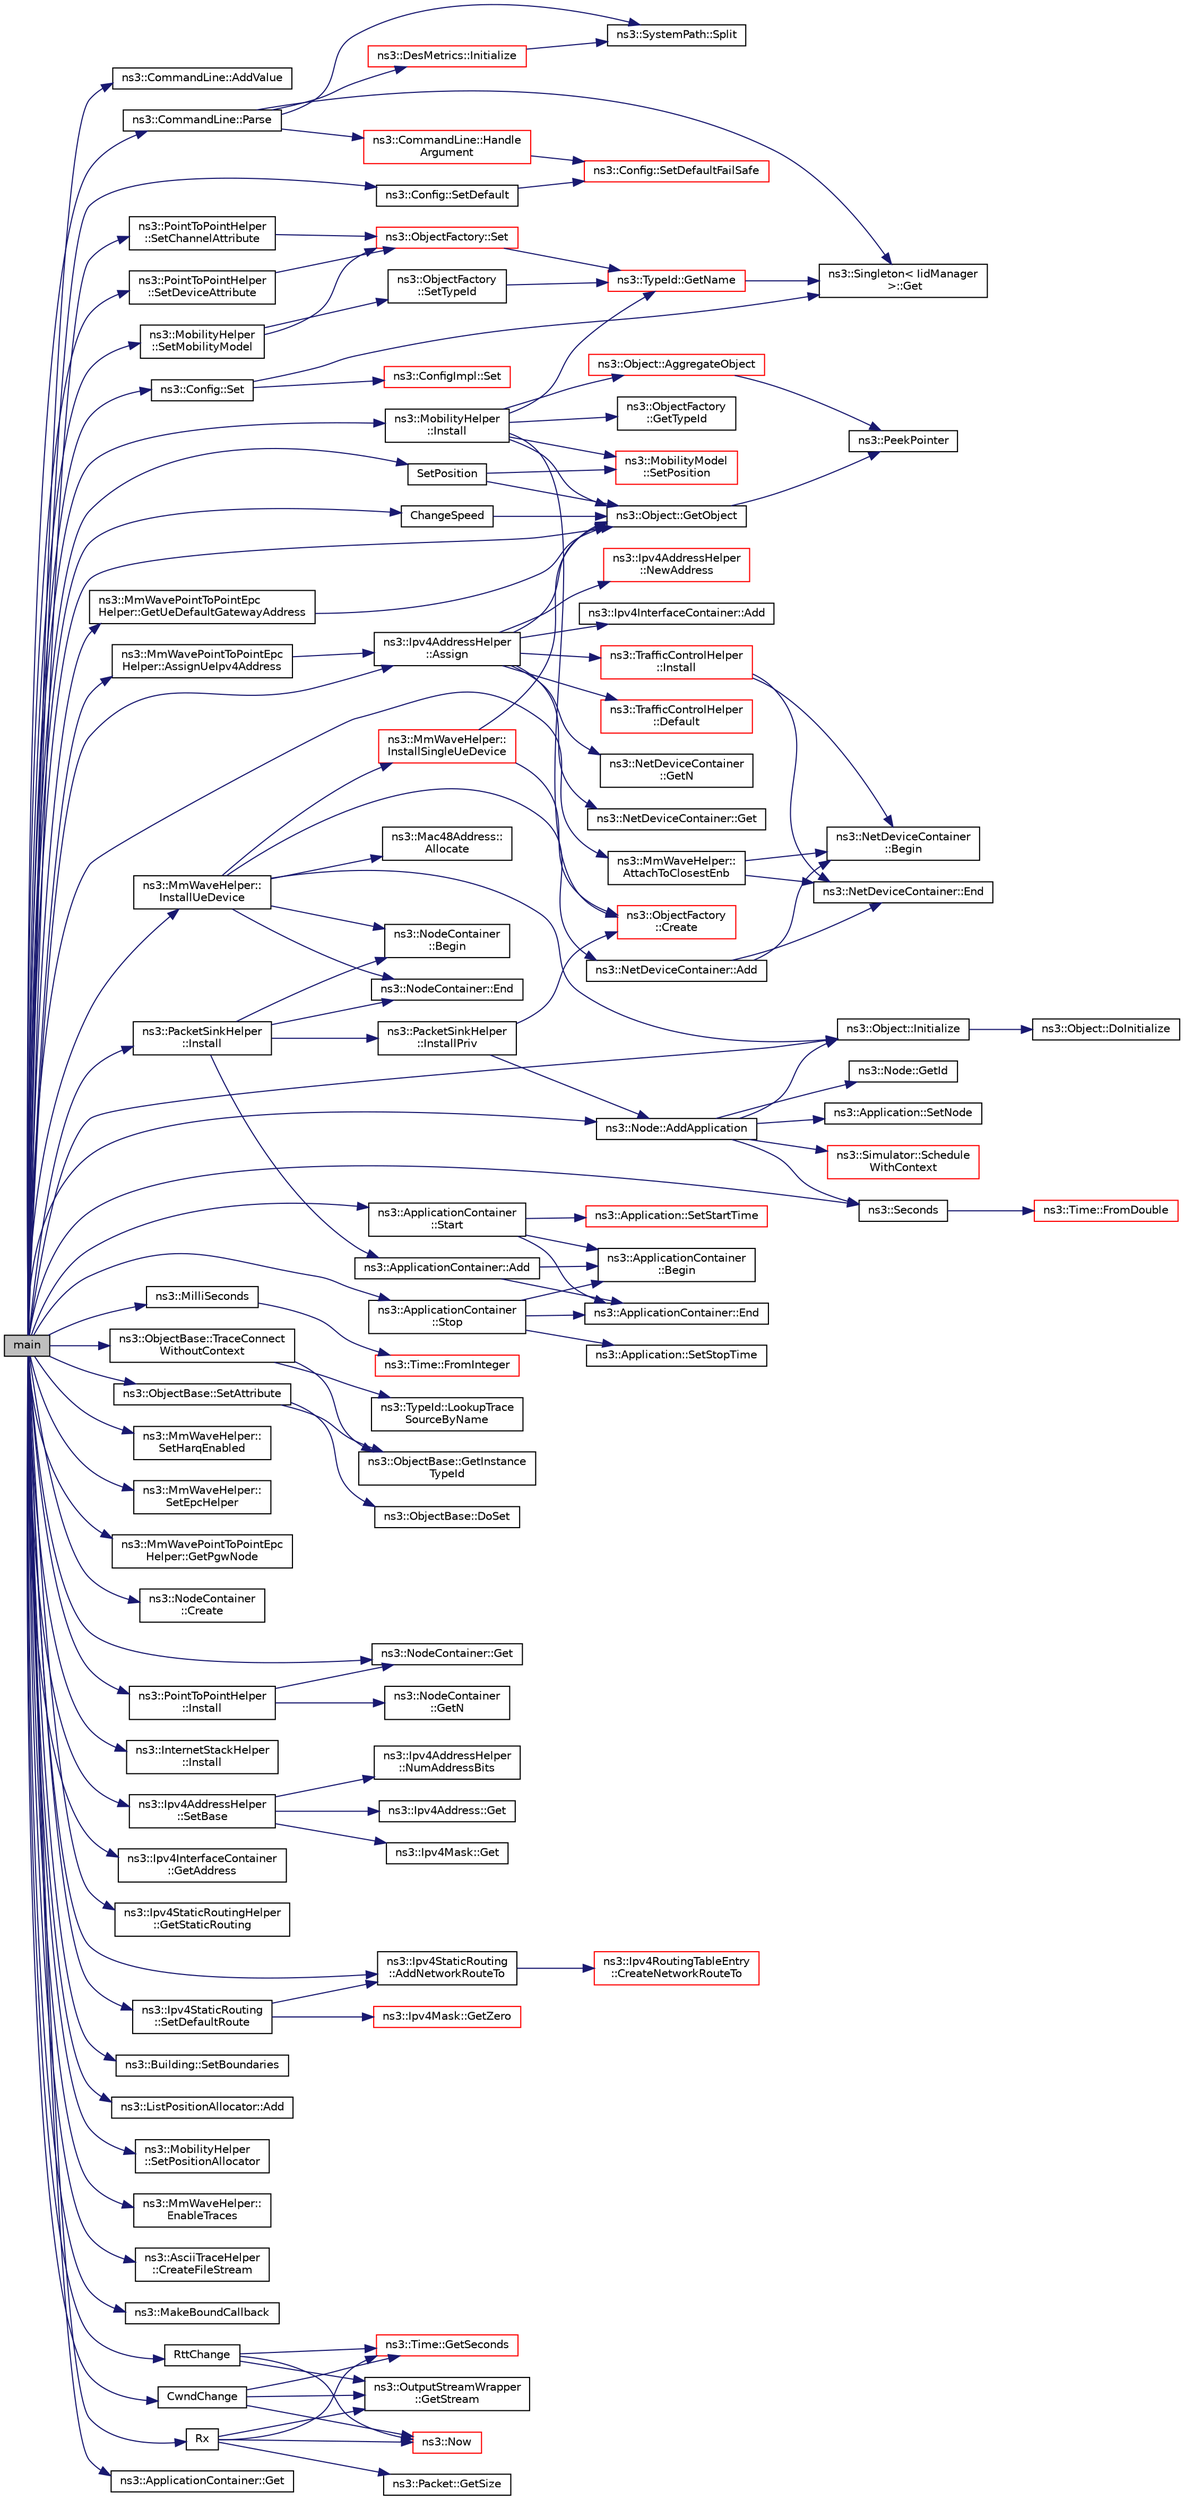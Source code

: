 digraph "main"
{
  edge [fontname="Helvetica",fontsize="10",labelfontname="Helvetica",labelfontsize="10"];
  node [fontname="Helvetica",fontsize="10",shape=record];
  rankdir="LR";
  Node1 [label="main",height=0.2,width=0.4,color="black", fillcolor="grey75", style="filled", fontcolor="black"];
  Node1 -> Node2 [color="midnightblue",fontsize="10",style="solid"];
  Node2 [label="ns3::CommandLine::AddValue",height=0.2,width=0.4,color="black", fillcolor="white", style="filled",URL="$dc/d87/classns3_1_1CommandLine.html#addcfb546c7ad4c8bd0965654d55beb8e"];
  Node1 -> Node3 [color="midnightblue",fontsize="10",style="solid"];
  Node3 [label="ns3::CommandLine::Parse",height=0.2,width=0.4,color="black", fillcolor="white", style="filled",URL="$dc/d87/classns3_1_1CommandLine.html#a5c10b85b3207e5ecb48d907966923156"];
  Node3 -> Node4 [color="midnightblue",fontsize="10",style="solid"];
  Node4 [label="ns3::SystemPath::Split",height=0.2,width=0.4,color="black", fillcolor="white", style="filled",URL="$d0/dde/group__systempath.html#ga523072e05da63b63113d1bea840edf1a"];
  Node3 -> Node5 [color="midnightblue",fontsize="10",style="solid"];
  Node5 [label="ns3::CommandLine::Handle\lArgument",height=0.2,width=0.4,color="red", fillcolor="white", style="filled",URL="$dc/d87/classns3_1_1CommandLine.html#a527b83304a3c713f3e84711a8a2185a7"];
  Node5 -> Node6 [color="midnightblue",fontsize="10",style="solid"];
  Node6 [label="ns3::Config::SetDefaultFailSafe",height=0.2,width=0.4,color="red", fillcolor="white", style="filled",URL="$d1/d44/group__config.html#ga54361b707f31481b11d19f03495cb045"];
  Node3 -> Node7 [color="midnightblue",fontsize="10",style="solid"];
  Node7 [label="ns3::Singleton\< IidManager\l \>::Get",height=0.2,width=0.4,color="black", fillcolor="white", style="filled",URL="$d8/d77/classns3_1_1Singleton.html#a80a2cd3c25a27ea72add7a9f7a141ffa"];
  Node3 -> Node8 [color="midnightblue",fontsize="10",style="solid"];
  Node8 [label="ns3::DesMetrics::Initialize",height=0.2,width=0.4,color="red", fillcolor="white", style="filled",URL="$d5/d69/classns3_1_1DesMetrics.html#a63bf3891d9fd2cf8c76b375b3db67756"];
  Node8 -> Node4 [color="midnightblue",fontsize="10",style="solid"];
  Node1 -> Node9 [color="midnightblue",fontsize="10",style="solid"];
  Node9 [label="ns3::Config::SetDefault",height=0.2,width=0.4,color="black", fillcolor="white", style="filled",URL="$d1/d44/group__config.html#ga2e7882df849d8ba4aaad31c934c40c06"];
  Node9 -> Node6 [color="midnightblue",fontsize="10",style="solid"];
  Node1 -> Node10 [color="midnightblue",fontsize="10",style="solid"];
  Node10 [label="ns3::MilliSeconds",height=0.2,width=0.4,color="black", fillcolor="white", style="filled",URL="$d1/dec/group__timecivil.html#gaf26127cf4571146b83a92ee18679c7a9"];
  Node10 -> Node11 [color="midnightblue",fontsize="10",style="solid"];
  Node11 [label="ns3::Time::FromInteger",height=0.2,width=0.4,color="red", fillcolor="white", style="filled",URL="$dc/d04/classns3_1_1Time.html#a3e742c67b2764e75ff95f9b754d43fe9"];
  Node1 -> Node12 [color="midnightblue",fontsize="10",style="solid"];
  Node12 [label="ns3::ObjectBase::SetAttribute",height=0.2,width=0.4,color="black", fillcolor="white", style="filled",URL="$d2/dac/classns3_1_1ObjectBase.html#ac60245d3ea4123bbc9b1d391f1f6592f"];
  Node12 -> Node13 [color="midnightblue",fontsize="10",style="solid"];
  Node13 [label="ns3::ObjectBase::GetInstance\lTypeId",height=0.2,width=0.4,color="black", fillcolor="white", style="filled",URL="$d2/dac/classns3_1_1ObjectBase.html#abe5b43a6f5b99a92a4c3122db31f06fb"];
  Node12 -> Node14 [color="midnightblue",fontsize="10",style="solid"];
  Node14 [label="ns3::ObjectBase::DoSet",height=0.2,width=0.4,color="black", fillcolor="white", style="filled",URL="$d2/dac/classns3_1_1ObjectBase.html#afe5f2f7b2fabc99aa33f9bb434e3b695"];
  Node1 -> Node15 [color="midnightblue",fontsize="10",style="solid"];
  Node15 [label="ns3::Object::Initialize",height=0.2,width=0.4,color="black", fillcolor="white", style="filled",URL="$d9/d77/classns3_1_1Object.html#af4411cb29971772fcd09203474a95078"];
  Node15 -> Node16 [color="midnightblue",fontsize="10",style="solid"];
  Node16 [label="ns3::Object::DoInitialize",height=0.2,width=0.4,color="black", fillcolor="white", style="filled",URL="$d9/d77/classns3_1_1Object.html#af8482a521433409fb5c7f749398c9dbe"];
  Node1 -> Node17 [color="midnightblue",fontsize="10",style="solid"];
  Node17 [label="ns3::MmWaveHelper::\lSetHarqEnabled",height=0.2,width=0.4,color="black", fillcolor="white", style="filled",URL="$dd/d6b/classns3_1_1MmWaveHelper.html#af211a02952ab5f4eabe0219cf53e7e1c"];
  Node1 -> Node18 [color="midnightblue",fontsize="10",style="solid"];
  Node18 [label="ns3::MmWaveHelper::\lSetEpcHelper",height=0.2,width=0.4,color="black", fillcolor="white", style="filled",URL="$dd/d6b/classns3_1_1MmWaveHelper.html#a54fc98a649a710153b479d0878558733"];
  Node1 -> Node19 [color="midnightblue",fontsize="10",style="solid"];
  Node19 [label="ns3::MmWavePointToPointEpc\lHelper::GetPgwNode",height=0.2,width=0.4,color="black", fillcolor="white", style="filled",URL="$db/dca/classns3_1_1MmWavePointToPointEpcHelper.html#a586f072ee5b09376531ba605b3fed05f"];
  Node1 -> Node20 [color="midnightblue",fontsize="10",style="solid"];
  Node20 [label="ns3::NodeContainer\l::Create",height=0.2,width=0.4,color="black", fillcolor="white", style="filled",URL="$df/d97/classns3_1_1NodeContainer.html#a787f059e2813e8b951cc6914d11dfe69",tooltip="Create n nodes and append pointers to them to the end of this NodeContainer. "];
  Node1 -> Node21 [color="midnightblue",fontsize="10",style="solid"];
  Node21 [label="ns3::NodeContainer::Get",height=0.2,width=0.4,color="black", fillcolor="white", style="filled",URL="$df/d97/classns3_1_1NodeContainer.html#a9ed96e2ecc22e0f5a3d4842eb9bf90bf",tooltip="Get the Ptr<Node> stored in this container at a given index. "];
  Node1 -> Node22 [color="midnightblue",fontsize="10",style="solid"];
  Node22 [label="ns3::InternetStackHelper\l::Install",height=0.2,width=0.4,color="black", fillcolor="white", style="filled",URL="$da/d33/classns3_1_1InternetStackHelper.html#a6645b412f31283d2d9bc3d8a95cebbc0"];
  Node1 -> Node23 [color="midnightblue",fontsize="10",style="solid"];
  Node23 [label="ns3::PointToPointHelper\l::SetDeviceAttribute",height=0.2,width=0.4,color="black", fillcolor="white", style="filled",URL="$d5/d0d/classns3_1_1PointToPointHelper.html#a4577f5ab8c387e5528af2e0fbab1152e"];
  Node23 -> Node24 [color="midnightblue",fontsize="10",style="solid"];
  Node24 [label="ns3::ObjectFactory::Set",height=0.2,width=0.4,color="red", fillcolor="white", style="filled",URL="$d5/d0d/classns3_1_1ObjectFactory.html#aef5c0d5019c96bdf01cefd1ff83f4a68"];
  Node24 -> Node25 [color="midnightblue",fontsize="10",style="solid"];
  Node25 [label="ns3::TypeId::GetName",height=0.2,width=0.4,color="red", fillcolor="white", style="filled",URL="$d6/d11/classns3_1_1TypeId.html#aa3c41c79ae428b3cb396a9c6bb3ef314"];
  Node25 -> Node7 [color="midnightblue",fontsize="10",style="solid"];
  Node1 -> Node26 [color="midnightblue",fontsize="10",style="solid"];
  Node26 [label="ns3::PointToPointHelper\l::SetChannelAttribute",height=0.2,width=0.4,color="black", fillcolor="white", style="filled",URL="$d5/d0d/classns3_1_1PointToPointHelper.html#a6b5317fd17fb61e5a53f8d66a90b63b9"];
  Node26 -> Node24 [color="midnightblue",fontsize="10",style="solid"];
  Node1 -> Node27 [color="midnightblue",fontsize="10",style="solid"];
  Node27 [label="ns3::Seconds",height=0.2,width=0.4,color="black", fillcolor="white", style="filled",URL="$d1/dec/group__timecivil.html#ga33c34b816f8ff6628e33d5c8e9713b9e"];
  Node27 -> Node28 [color="midnightblue",fontsize="10",style="solid"];
  Node28 [label="ns3::Time::FromDouble",height=0.2,width=0.4,color="red", fillcolor="white", style="filled",URL="$dc/d04/classns3_1_1Time.html#a60e845f4a74e62495b86356afe604cb4"];
  Node1 -> Node29 [color="midnightblue",fontsize="10",style="solid"];
  Node29 [label="ns3::PointToPointHelper\l::Install",height=0.2,width=0.4,color="black", fillcolor="white", style="filled",URL="$d5/d0d/classns3_1_1PointToPointHelper.html#ab9162fea3e88722666fed1106df1f9ec"];
  Node29 -> Node30 [color="midnightblue",fontsize="10",style="solid"];
  Node30 [label="ns3::NodeContainer\l::GetN",height=0.2,width=0.4,color="black", fillcolor="white", style="filled",URL="$df/d97/classns3_1_1NodeContainer.html#aed647ac56d0407a7706aba02eb44b951",tooltip="Get the number of Ptr<Node> stored in this container. "];
  Node29 -> Node21 [color="midnightblue",fontsize="10",style="solid"];
  Node1 -> Node31 [color="midnightblue",fontsize="10",style="solid"];
  Node31 [label="ns3::Ipv4AddressHelper\l::SetBase",height=0.2,width=0.4,color="black", fillcolor="white", style="filled",URL="$d2/dae/classns3_1_1Ipv4AddressHelper.html#acf7b16dd25bac67e00f5e25f90a9a035",tooltip="Set the base network number, network mask and base address. "];
  Node31 -> Node32 [color="midnightblue",fontsize="10",style="solid"];
  Node32 [label="ns3::Ipv4Address::Get",height=0.2,width=0.4,color="black", fillcolor="white", style="filled",URL="$de/d55/classns3_1_1Ipv4Address.html#ae65810a69898982e927b83660d3bc4d8"];
  Node31 -> Node33 [color="midnightblue",fontsize="10",style="solid"];
  Node33 [label="ns3::Ipv4Mask::Get",height=0.2,width=0.4,color="black", fillcolor="white", style="filled",URL="$d5/df8/classns3_1_1Ipv4Mask.html#ac557d10d9807bbc022ed64e2b929b2db"];
  Node31 -> Node34 [color="midnightblue",fontsize="10",style="solid"];
  Node34 [label="ns3::Ipv4AddressHelper\l::NumAddressBits",height=0.2,width=0.4,color="black", fillcolor="white", style="filled",URL="$d2/dae/classns3_1_1Ipv4AddressHelper.html#a6da9d5543922d9b6c9bfe38934d5dfc4",tooltip="Returns the number of address bits (hostpart) for a given netmask. "];
  Node1 -> Node35 [color="midnightblue",fontsize="10",style="solid"];
  Node35 [label="ns3::Ipv4AddressHelper\l::Assign",height=0.2,width=0.4,color="black", fillcolor="white", style="filled",URL="$d2/dae/classns3_1_1Ipv4AddressHelper.html#af8e7f4a1a7e74c00014a1eac445a27af",tooltip="Assign IP addresses to the net devices specified in the container based on the current network prefix..."];
  Node35 -> Node36 [color="midnightblue",fontsize="10",style="solid"];
  Node36 [label="ns3::NetDeviceContainer\l::GetN",height=0.2,width=0.4,color="black", fillcolor="white", style="filled",URL="$d9/d94/classns3_1_1NetDeviceContainer.html#a74cafc212479bc38976bebd118e856b9",tooltip="Get the number of Ptr<NetDevice> stored in this container. "];
  Node35 -> Node37 [color="midnightblue",fontsize="10",style="solid"];
  Node37 [label="ns3::NetDeviceContainer::Get",height=0.2,width=0.4,color="black", fillcolor="white", style="filled",URL="$d9/d94/classns3_1_1NetDeviceContainer.html#a677d62594b5c9d2dea155cc5045f4d0b",tooltip="Get the Ptr<NetDevice> stored in this container at a given index. "];
  Node35 -> Node38 [color="midnightblue",fontsize="10",style="solid"];
  Node38 [label="ns3::Object::GetObject",height=0.2,width=0.4,color="black", fillcolor="white", style="filled",URL="$d9/d77/classns3_1_1Object.html#a13e18c00017096c8381eb651d5bd0783"];
  Node38 -> Node39 [color="midnightblue",fontsize="10",style="solid"];
  Node39 [label="ns3::PeekPointer",height=0.2,width=0.4,color="black", fillcolor="white", style="filled",URL="$d7/d2e/namespacens3.html#af2a7557fe9afdd98d8f6f8f6e412cf5a"];
  Node35 -> Node40 [color="midnightblue",fontsize="10",style="solid"];
  Node40 [label="ns3::Ipv4AddressHelper\l::NewAddress",height=0.2,width=0.4,color="red", fillcolor="white", style="filled",URL="$d2/dae/classns3_1_1Ipv4AddressHelper.html#a9d6bc3cd8def204f9c253fce666b2edd",tooltip="Increment the IP address counter used to allocate IP addresses. "];
  Node35 -> Node41 [color="midnightblue",fontsize="10",style="solid"];
  Node41 [label="ns3::Ipv4InterfaceContainer::Add",height=0.2,width=0.4,color="black", fillcolor="white", style="filled",URL="$d6/d02/classns3_1_1Ipv4InterfaceContainer.html#ae5e7881307c8d49c7606669ded6ac3d6"];
  Node35 -> Node42 [color="midnightblue",fontsize="10",style="solid"];
  Node42 [label="ns3::TrafficControlHelper\l::Default",height=0.2,width=0.4,color="red", fillcolor="white", style="filled",URL="$d7/df9/classns3_1_1TrafficControlHelper.html#afa16cd2a1209beb1c18fa5e8153ba8b8"];
  Node35 -> Node43 [color="midnightblue",fontsize="10",style="solid"];
  Node43 [label="ns3::TrafficControlHelper\l::Install",height=0.2,width=0.4,color="red", fillcolor="white", style="filled",URL="$d7/df9/classns3_1_1TrafficControlHelper.html#a0aa6a8e2fbb1c196589e16f48c99f0b9"];
  Node43 -> Node44 [color="midnightblue",fontsize="10",style="solid"];
  Node44 [label="ns3::NetDeviceContainer\l::Begin",height=0.2,width=0.4,color="black", fillcolor="white", style="filled",URL="$d9/d94/classns3_1_1NetDeviceContainer.html#ad5aac47677fe7277e232bdec5b48a8fc",tooltip="Get an iterator which refers to the first NetDevice in the container. "];
  Node43 -> Node45 [color="midnightblue",fontsize="10",style="solid"];
  Node45 [label="ns3::NetDeviceContainer::End",height=0.2,width=0.4,color="black", fillcolor="white", style="filled",URL="$d9/d94/classns3_1_1NetDeviceContainer.html#a8af596b06daf9613da60b4379861d770",tooltip="Get an iterator which indicates past-the-last NetDevice in the container. "];
  Node1 -> Node46 [color="midnightblue",fontsize="10",style="solid"];
  Node46 [label="ns3::Ipv4InterfaceContainer\l::GetAddress",height=0.2,width=0.4,color="black", fillcolor="white", style="filled",URL="$d6/d02/classns3_1_1Ipv4InterfaceContainer.html#ae63208dcd222be986822937ee4aa828c"];
  Node1 -> Node47 [color="midnightblue",fontsize="10",style="solid"];
  Node47 [label="ns3::Ipv4StaticRoutingHelper\l::GetStaticRouting",height=0.2,width=0.4,color="black", fillcolor="white", style="filled",URL="$d5/d6c/classns3_1_1Ipv4StaticRoutingHelper.html#a731206e50d305695dac7fb2ef963a4bb"];
  Node1 -> Node38 [color="midnightblue",fontsize="10",style="solid"];
  Node1 -> Node48 [color="midnightblue",fontsize="10",style="solid"];
  Node48 [label="ns3::Ipv4StaticRouting\l::AddNetworkRouteTo",height=0.2,width=0.4,color="black", fillcolor="white", style="filled",URL="$dd/d2d/classns3_1_1Ipv4StaticRouting.html#a8bf5eaa7ba49fe33c78c70d5560b6c39",tooltip="Add a network route to the static routing table. "];
  Node48 -> Node49 [color="midnightblue",fontsize="10",style="solid"];
  Node49 [label="ns3::Ipv4RoutingTableEntry\l::CreateNetworkRouteTo",height=0.2,width=0.4,color="red", fillcolor="white", style="filled",URL="$d5/d90/classns3_1_1Ipv4RoutingTableEntry.html#abe3447a00495ded05ab095673531947a"];
  Node1 -> Node50 [color="midnightblue",fontsize="10",style="solid"];
  Node50 [label="ns3::Building::SetBoundaries",height=0.2,width=0.4,color="black", fillcolor="white", style="filled",URL="$d3/d67/classns3_1_1Building.html#a4b69659f05a983f06e33e7db62415915"];
  Node1 -> Node51 [color="midnightblue",fontsize="10",style="solid"];
  Node51 [label="ns3::ListPositionAllocator::Add",height=0.2,width=0.4,color="black", fillcolor="white", style="filled",URL="$d4/d95/classns3_1_1ListPositionAllocator.html#a460e82f015ac012a73ba0ea0cccb3486",tooltip="Add a position to the list of positions. "];
  Node1 -> Node52 [color="midnightblue",fontsize="10",style="solid"];
  Node52 [label="ns3::MobilityHelper\l::SetMobilityModel",height=0.2,width=0.4,color="black", fillcolor="white", style="filled",URL="$d8/def/classns3_1_1MobilityHelper.html#a030275011b6f40682e70534d30280aba"];
  Node52 -> Node53 [color="midnightblue",fontsize="10",style="solid"];
  Node53 [label="ns3::ObjectFactory\l::SetTypeId",height=0.2,width=0.4,color="black", fillcolor="white", style="filled",URL="$d5/d0d/classns3_1_1ObjectFactory.html#a77dcd099064038a1eb7a6b8251229ec3"];
  Node53 -> Node25 [color="midnightblue",fontsize="10",style="solid"];
  Node52 -> Node24 [color="midnightblue",fontsize="10",style="solid"];
  Node1 -> Node54 [color="midnightblue",fontsize="10",style="solid"];
  Node54 [label="ns3::MobilityHelper\l::SetPositionAllocator",height=0.2,width=0.4,color="black", fillcolor="white", style="filled",URL="$d8/def/classns3_1_1MobilityHelper.html#ac59d5295076be3cc11021566713a28c5"];
  Node1 -> Node55 [color="midnightblue",fontsize="10",style="solid"];
  Node55 [label="ns3::MobilityHelper\l::Install",height=0.2,width=0.4,color="black", fillcolor="white", style="filled",URL="$d8/def/classns3_1_1MobilityHelper.html#a07737960ee95c0777109cf2994dd97ae",tooltip="\"Layout\" a single node according to the current position allocator type. "];
  Node55 -> Node38 [color="midnightblue",fontsize="10",style="solid"];
  Node55 -> Node56 [color="midnightblue",fontsize="10",style="solid"];
  Node56 [label="ns3::ObjectFactory\l::Create",height=0.2,width=0.4,color="red", fillcolor="white", style="filled",URL="$d5/d0d/classns3_1_1ObjectFactory.html#a18152e93f0a6fe184ed7300cb31e9896"];
  Node55 -> Node57 [color="midnightblue",fontsize="10",style="solid"];
  Node57 [label="ns3::ObjectFactory\l::GetTypeId",height=0.2,width=0.4,color="black", fillcolor="white", style="filled",URL="$d5/d0d/classns3_1_1ObjectFactory.html#a14baab41e2bd984a3eee543b8d8086d7"];
  Node55 -> Node25 [color="midnightblue",fontsize="10",style="solid"];
  Node55 -> Node58 [color="midnightblue",fontsize="10",style="solid"];
  Node58 [label="ns3::Object::AggregateObject",height=0.2,width=0.4,color="red", fillcolor="white", style="filled",URL="$d9/d77/classns3_1_1Object.html#a79dd435d300f3deca814553f561a2922"];
  Node58 -> Node39 [color="midnightblue",fontsize="10",style="solid"];
  Node55 -> Node59 [color="midnightblue",fontsize="10",style="solid"];
  Node59 [label="ns3::MobilityModel\l::SetPosition",height=0.2,width=0.4,color="red", fillcolor="white", style="filled",URL="$d4/dc5/classns3_1_1MobilityModel.html#ac584b3d5a309709d2f13ed6ada1e7640"];
  Node1 -> Node60 [color="midnightblue",fontsize="10",style="solid"];
  Node60 [label="SetPosition",height=0.2,width=0.4,color="black", fillcolor="white", style="filled",URL="$d5/d9b/lena-cqi-threshold_8cc.html#aac02abe91b3e5592e31bc0f7d844bf4d"];
  Node60 -> Node38 [color="midnightblue",fontsize="10",style="solid"];
  Node60 -> Node59 [color="midnightblue",fontsize="10",style="solid"];
  Node1 -> Node61 [color="midnightblue",fontsize="10",style="solid"];
  Node61 [label="ChangeSpeed",height=0.2,width=0.4,color="black", fillcolor="white", style="filled",URL="$d0/db3/mmwave-tcp-building-example_8cc.html#a1fe18c61b129ac2c333ca0c841e280ee"];
  Node61 -> Node38 [color="midnightblue",fontsize="10",style="solid"];
  Node1 -> Node62 [color="midnightblue",fontsize="10",style="solid"];
  Node62 [label="ns3::MmWaveHelper::\lInstallUeDevice",height=0.2,width=0.4,color="black", fillcolor="white", style="filled",URL="$dd/d6b/classns3_1_1MmWaveHelper.html#a9311c819d7ee539c8710c5b7e98df37a"];
  Node62 -> Node15 [color="midnightblue",fontsize="10",style="solid"];
  Node62 -> Node63 [color="midnightblue",fontsize="10",style="solid"];
  Node63 [label="ns3::NodeContainer\l::Begin",height=0.2,width=0.4,color="black", fillcolor="white", style="filled",URL="$df/d97/classns3_1_1NodeContainer.html#adf0f639aff139db107526288777eb533",tooltip="Get an iterator which refers to the first Node in the container. "];
  Node62 -> Node64 [color="midnightblue",fontsize="10",style="solid"];
  Node64 [label="ns3::NodeContainer::End",height=0.2,width=0.4,color="black", fillcolor="white", style="filled",URL="$df/d97/classns3_1_1NodeContainer.html#a8ea0bcac137597d192c5e6b95ca60464",tooltip="Get an iterator which indicates past-the-last Node in the container. "];
  Node62 -> Node65 [color="midnightblue",fontsize="10",style="solid"];
  Node65 [label="ns3::MmWaveHelper::\lInstallSingleUeDevice",height=0.2,width=0.4,color="red", fillcolor="white", style="filled",URL="$dd/d6b/classns3_1_1MmWaveHelper.html#a2a37293b8b5542851f3c74cec20d44df"];
  Node65 -> Node56 [color="midnightblue",fontsize="10",style="solid"];
  Node65 -> Node38 [color="midnightblue",fontsize="10",style="solid"];
  Node62 -> Node66 [color="midnightblue",fontsize="10",style="solid"];
  Node66 [label="ns3::Mac48Address::\lAllocate",height=0.2,width=0.4,color="black", fillcolor="white", style="filled",URL="$db/dee/classns3_1_1Mac48Address.html#a203b53c035649c0d4881fa1115aa2cdb"];
  Node62 -> Node67 [color="midnightblue",fontsize="10",style="solid"];
  Node67 [label="ns3::NetDeviceContainer::Add",height=0.2,width=0.4,color="black", fillcolor="white", style="filled",URL="$d9/d94/classns3_1_1NetDeviceContainer.html#a7ca8bc1d7ec00fd4fcc63869987fbda5",tooltip="Append the contents of another NetDeviceContainer to the end of this container. "];
  Node67 -> Node44 [color="midnightblue",fontsize="10",style="solid"];
  Node67 -> Node45 [color="midnightblue",fontsize="10",style="solid"];
  Node1 -> Node68 [color="midnightblue",fontsize="10",style="solid"];
  Node68 [label="ns3::MmWavePointToPointEpc\lHelper::AssignUeIpv4Address",height=0.2,width=0.4,color="black", fillcolor="white", style="filled",URL="$db/dca/classns3_1_1MmWavePointToPointEpcHelper.html#ad96757d4c63d33f683dce1b5d6bca3b9"];
  Node68 -> Node35 [color="midnightblue",fontsize="10",style="solid"];
  Node1 -> Node69 [color="midnightblue",fontsize="10",style="solid"];
  Node69 [label="ns3::MmWaveHelper::\lAttachToClosestEnb",height=0.2,width=0.4,color="black", fillcolor="white", style="filled",URL="$dd/d6b/classns3_1_1MmWaveHelper.html#a202baea67b0af0d4fb6069de73766dc6"];
  Node69 -> Node44 [color="midnightblue",fontsize="10",style="solid"];
  Node69 -> Node45 [color="midnightblue",fontsize="10",style="solid"];
  Node1 -> Node70 [color="midnightblue",fontsize="10",style="solid"];
  Node70 [label="ns3::MmWaveHelper::\lEnableTraces",height=0.2,width=0.4,color="black", fillcolor="white", style="filled",URL="$dd/d6b/classns3_1_1MmWaveHelper.html#a4eae3871876b62965d612d9a56ed21bc"];
  Node1 -> Node71 [color="midnightblue",fontsize="10",style="solid"];
  Node71 [label="ns3::Ipv4StaticRouting\l::SetDefaultRoute",height=0.2,width=0.4,color="black", fillcolor="white", style="filled",URL="$dd/d2d/classns3_1_1Ipv4StaticRouting.html#aee30fa3246c2b42f122dabdff2725331",tooltip="Add a default route to the static routing table. "];
  Node71 -> Node48 [color="midnightblue",fontsize="10",style="solid"];
  Node71 -> Node72 [color="midnightblue",fontsize="10",style="solid"];
  Node72 [label="ns3::Ipv4Mask::GetZero",height=0.2,width=0.4,color="red", fillcolor="white", style="filled",URL="$d5/df8/classns3_1_1Ipv4Mask.html#ac2dda492011ede8350008d753d278998"];
  Node1 -> Node73 [color="midnightblue",fontsize="10",style="solid"];
  Node73 [label="ns3::MmWavePointToPointEpc\lHelper::GetUeDefaultGatewayAddress",height=0.2,width=0.4,color="black", fillcolor="white", style="filled",URL="$db/dca/classns3_1_1MmWavePointToPointEpcHelper.html#afefac14ad79ff059b052305013d2beb3"];
  Node73 -> Node38 [color="midnightblue",fontsize="10",style="solid"];
  Node1 -> Node74 [color="midnightblue",fontsize="10",style="solid"];
  Node74 [label="ns3::PacketSinkHelper\l::Install",height=0.2,width=0.4,color="black", fillcolor="white", style="filled",URL="$d2/d7c/classns3_1_1PacketSinkHelper.html#a394059adb24348dd366ce703fc39bbdd"];
  Node74 -> Node63 [color="midnightblue",fontsize="10",style="solid"];
  Node74 -> Node64 [color="midnightblue",fontsize="10",style="solid"];
  Node74 -> Node75 [color="midnightblue",fontsize="10",style="solid"];
  Node75 [label="ns3::ApplicationContainer::Add",height=0.2,width=0.4,color="black", fillcolor="white", style="filled",URL="$d9/dad/classns3_1_1ApplicationContainer.html#ad09ab1a1ad5849d518d5f4c262e38152",tooltip="Append the contents of another ApplicationContainer to the end of this container. ..."];
  Node75 -> Node76 [color="midnightblue",fontsize="10",style="solid"];
  Node76 [label="ns3::ApplicationContainer\l::Begin",height=0.2,width=0.4,color="black", fillcolor="white", style="filled",URL="$d9/dad/classns3_1_1ApplicationContainer.html#ae37428fe2d14afe32cb1a3eecfab2e4e",tooltip="Get an iterator which refers to the first Application in the container. "];
  Node75 -> Node77 [color="midnightblue",fontsize="10",style="solid"];
  Node77 [label="ns3::ApplicationContainer::End",height=0.2,width=0.4,color="black", fillcolor="white", style="filled",URL="$d9/dad/classns3_1_1ApplicationContainer.html#aed3e63d94451be9779fb8d00d0461bfb",tooltip="Get an iterator which indicates past-the-last Application in the container. "];
  Node74 -> Node78 [color="midnightblue",fontsize="10",style="solid"];
  Node78 [label="ns3::PacketSinkHelper\l::InstallPriv",height=0.2,width=0.4,color="black", fillcolor="white", style="filled",URL="$d2/d7c/classns3_1_1PacketSinkHelper.html#abae857f9a8fcbd64ea5a470d0b980371"];
  Node78 -> Node56 [color="midnightblue",fontsize="10",style="solid"];
  Node78 -> Node79 [color="midnightblue",fontsize="10",style="solid"];
  Node79 [label="ns3::Node::AddApplication",height=0.2,width=0.4,color="black", fillcolor="white", style="filled",URL="$dd/ded/classns3_1_1Node.html#ab98b4fdc4aadc86366b80e8a79a53f47",tooltip="Associate an Application to this Node. "];
  Node79 -> Node80 [color="midnightblue",fontsize="10",style="solid"];
  Node80 [label="ns3::Application::SetNode",height=0.2,width=0.4,color="black", fillcolor="white", style="filled",URL="$d0/d46/classns3_1_1Application.html#a2cab718227b06a7ea643282c807aed93"];
  Node79 -> Node81 [color="midnightblue",fontsize="10",style="solid"];
  Node81 [label="ns3::Simulator::Schedule\lWithContext",height=0.2,width=0.4,color="red", fillcolor="white", style="filled",URL="$d7/deb/classns3_1_1Simulator.html#a86dbaef45a15a42365d7d2ae550449f6"];
  Node79 -> Node82 [color="midnightblue",fontsize="10",style="solid"];
  Node82 [label="ns3::Node::GetId",height=0.2,width=0.4,color="black", fillcolor="white", style="filled",URL="$dd/ded/classns3_1_1Node.html#aaf49b64a843565ce3812326313b370ac"];
  Node79 -> Node27 [color="midnightblue",fontsize="10",style="solid"];
  Node79 -> Node15 [color="midnightblue",fontsize="10",style="solid"];
  Node1 -> Node83 [color="midnightblue",fontsize="10",style="solid"];
  Node83 [label="ns3::ApplicationContainer\l::Start",height=0.2,width=0.4,color="black", fillcolor="white", style="filled",URL="$d9/dad/classns3_1_1ApplicationContainer.html#a8eff87926507020bbe3e1390358a54a7",tooltip="Arrange for all of the Applications in this container to Start() at the Time given as a parameter..."];
  Node83 -> Node76 [color="midnightblue",fontsize="10",style="solid"];
  Node83 -> Node77 [color="midnightblue",fontsize="10",style="solid"];
  Node83 -> Node84 [color="midnightblue",fontsize="10",style="solid"];
  Node84 [label="ns3::Application::SetStartTime",height=0.2,width=0.4,color="red", fillcolor="white", style="filled",URL="$d0/d46/classns3_1_1Application.html#a8360a49748e30c52ffdcc7a305c3cd48",tooltip="Specify application start time. "];
  Node1 -> Node85 [color="midnightblue",fontsize="10",style="solid"];
  Node85 [label="ns3::ApplicationContainer\l::Stop",height=0.2,width=0.4,color="black", fillcolor="white", style="filled",URL="$d9/dad/classns3_1_1ApplicationContainer.html#adfc52f9aa4020c8714679b00bbb9ddb3",tooltip="Arrange for all of the Applications in this container to Stop() at the Time given as a parameter..."];
  Node85 -> Node76 [color="midnightblue",fontsize="10",style="solid"];
  Node85 -> Node77 [color="midnightblue",fontsize="10",style="solid"];
  Node85 -> Node86 [color="midnightblue",fontsize="10",style="solid"];
  Node86 [label="ns3::Application::SetStopTime",height=0.2,width=0.4,color="black", fillcolor="white", style="filled",URL="$d0/d46/classns3_1_1Application.html#a732c1fdadf0be176c753a2ce6e27dff9",tooltip="Specify application stop time. "];
  Node1 -> Node79 [color="midnightblue",fontsize="10",style="solid"];
  Node1 -> Node87 [color="midnightblue",fontsize="10",style="solid"];
  Node87 [label="ns3::AsciiTraceHelper\l::CreateFileStream",height=0.2,width=0.4,color="black", fillcolor="white", style="filled",URL="$dd/da2/classns3_1_1AsciiTraceHelper.html#a44960bf2ca32835024eaedd26d1c4f94",tooltip="Create and initialize an output stream object we&#39;ll use to write the traced bits. ..."];
  Node1 -> Node88 [color="midnightblue",fontsize="10",style="solid"];
  Node88 [label="ns3::ObjectBase::TraceConnect\lWithoutContext",height=0.2,width=0.4,color="black", fillcolor="white", style="filled",URL="$d2/dac/classns3_1_1ObjectBase.html#a1be45f6fd561e75dcac9dfa81b2b81e4"];
  Node88 -> Node13 [color="midnightblue",fontsize="10",style="solid"];
  Node88 -> Node89 [color="midnightblue",fontsize="10",style="solid"];
  Node89 [label="ns3::TypeId::LookupTrace\lSourceByName",height=0.2,width=0.4,color="black", fillcolor="white", style="filled",URL="$d6/d11/classns3_1_1TypeId.html#a9b846d40a381142dc29f4dcd9b905c7f"];
  Node1 -> Node90 [color="midnightblue",fontsize="10",style="solid"];
  Node90 [label="ns3::MakeBoundCallback",height=0.2,width=0.4,color="black", fillcolor="white", style="filled",URL="$de/d40/group__makeboundcallback.html#ga1725d6362e6065faa0709f7c93f8d770"];
  Node1 -> Node91 [color="midnightblue",fontsize="10",style="solid"];
  Node91 [label="CwndChange",height=0.2,width=0.4,color="black", fillcolor="white", style="filled",URL="$d0/db3/mmwave-tcp-building-example_8cc.html#a029700a26394b63e7e4f8fe0dc2a3e0d"];
  Node91 -> Node92 [color="midnightblue",fontsize="10",style="solid"];
  Node92 [label="ns3::OutputStreamWrapper\l::GetStream",height=0.2,width=0.4,color="black", fillcolor="white", style="filled",URL="$dc/d54/classns3_1_1OutputStreamWrapper.html#a0cf30a4188ab6fdae2b2ab74db11acc2"];
  Node91 -> Node93 [color="midnightblue",fontsize="10",style="solid"];
  Node93 [label="ns3::Now",height=0.2,width=0.4,color="red", fillcolor="white", style="filled",URL="$d4/d8b/group__simulator.html#gac3635e2e87f7ce316c89290ee1b01d0d",tooltip="create an ns3::Time instance which contains the current simulation time. "];
  Node91 -> Node94 [color="midnightblue",fontsize="10",style="solid"];
  Node94 [label="ns3::Time::GetSeconds",height=0.2,width=0.4,color="red", fillcolor="white", style="filled",URL="$dc/d04/classns3_1_1Time.html#a8f20d5c3b0902d7b4320982f340b57c8"];
  Node1 -> Node95 [color="midnightblue",fontsize="10",style="solid"];
  Node95 [label="RttChange",height=0.2,width=0.4,color="black", fillcolor="white", style="filled",URL="$d0/db3/mmwave-tcp-building-example_8cc.html#a9490f3a2b4f07bb82ec1024befcb57a8"];
  Node95 -> Node92 [color="midnightblue",fontsize="10",style="solid"];
  Node95 -> Node93 [color="midnightblue",fontsize="10",style="solid"];
  Node95 -> Node94 [color="midnightblue",fontsize="10",style="solid"];
  Node1 -> Node96 [color="midnightblue",fontsize="10",style="solid"];
  Node96 [label="ns3::ApplicationContainer::Get",height=0.2,width=0.4,color="black", fillcolor="white", style="filled",URL="$d9/dad/classns3_1_1ApplicationContainer.html#a9e565807abd4213a56566a7ccd8d7509",tooltip="Get the Ptr<Application> stored in this container at a given index. "];
  Node1 -> Node97 [color="midnightblue",fontsize="10",style="solid"];
  Node97 [label="Rx",height=0.2,width=0.4,color="black", fillcolor="white", style="filled",URL="$d0/db3/mmwave-tcp-building-example_8cc.html#a44926b91325d01c8749a8e4728a65087"];
  Node97 -> Node92 [color="midnightblue",fontsize="10",style="solid"];
  Node97 -> Node93 [color="midnightblue",fontsize="10",style="solid"];
  Node97 -> Node94 [color="midnightblue",fontsize="10",style="solid"];
  Node97 -> Node98 [color="midnightblue",fontsize="10",style="solid"];
  Node98 [label="ns3::Packet::GetSize",height=0.2,width=0.4,color="black", fillcolor="white", style="filled",URL="$dd/d7a/classns3_1_1Packet.html#a462855c9929954d4301a4edfe55f4f1c",tooltip="Returns the the size in bytes of the packet (including the zero-filled initial payload). "];
  Node1 -> Node99 [color="midnightblue",fontsize="10",style="solid"];
  Node99 [label="ns3::Config::Set",height=0.2,width=0.4,color="black", fillcolor="white", style="filled",URL="$d1/d44/group__config.html#gadce03667ec621d64ce4aace85d9bcfd0"];
  Node99 -> Node7 [color="midnightblue",fontsize="10",style="solid"];
  Node99 -> Node100 [color="midnightblue",fontsize="10",style="solid"];
  Node100 [label="ns3::ConfigImpl::Set",height=0.2,width=0.4,color="red", fillcolor="white", style="filled",URL="$d1/dbd/classns3_1_1ConfigImpl.html#ae9a4dc1fdb7e45839c1e129298f54542"];
}
